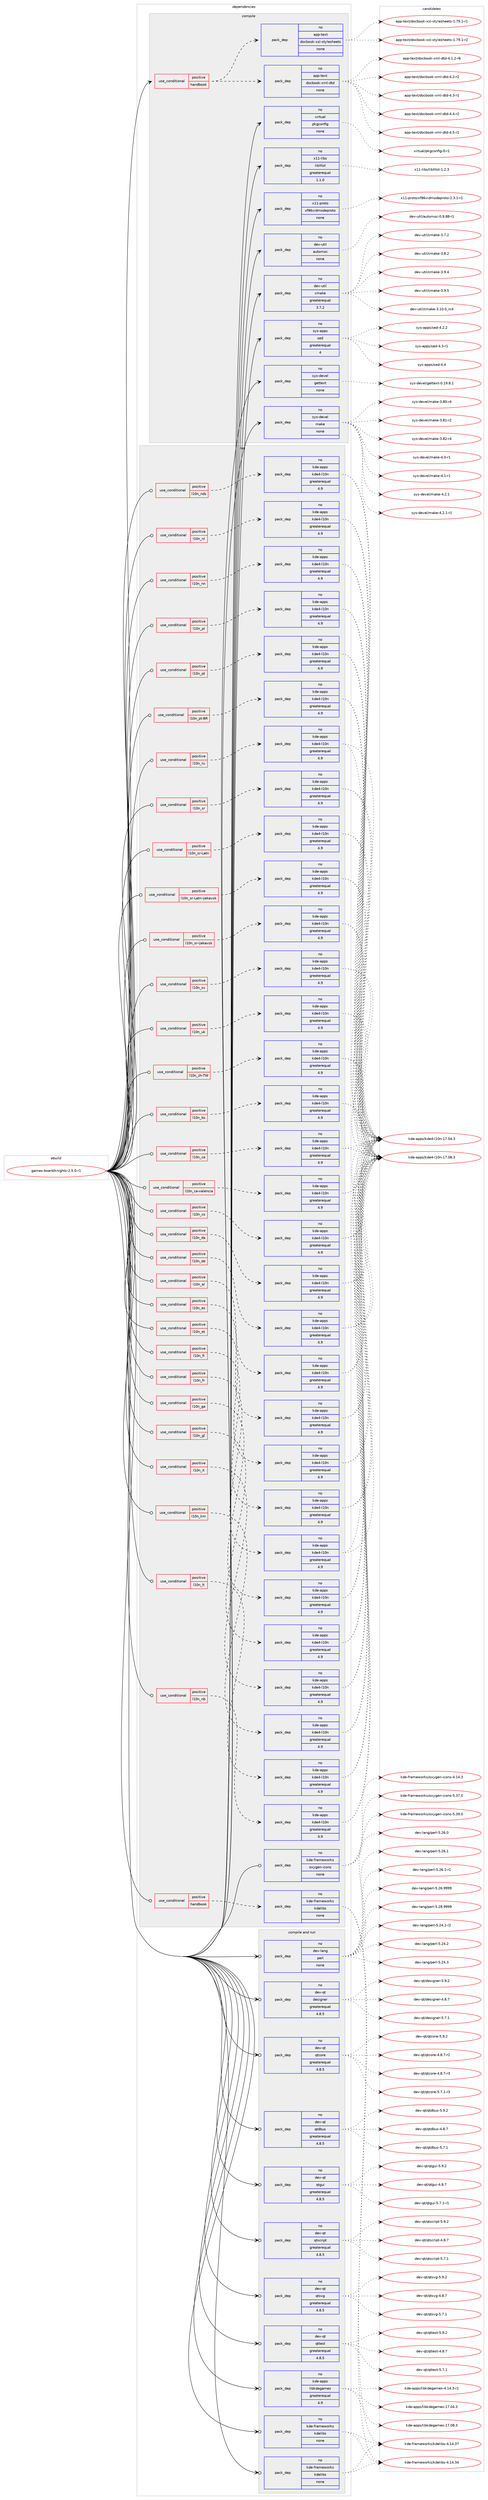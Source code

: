 digraph prolog {

# *************
# Graph options
# *************

newrank=true;
concentrate=true;
compound=true;
graph [rankdir=LR,fontname=Helvetica,fontsize=10,ranksep=1.5];#, ranksep=2.5, nodesep=0.2];
edge  [arrowhead=vee];
node  [fontname=Helvetica,fontsize=10];

# **********
# The ebuild
# **********

subgraph cluster_leftcol {
color=gray;
rank=same;
label=<<i>ebuild</i>>;
id [label="games-board/knights-2.5.0-r1", color=red, width=4, href="../games-board/knights-2.5.0-r1.svg"];
}

# ****************
# The dependencies
# ****************

subgraph cluster_midcol {
color=gray;
label=<<i>dependencies</i>>;
subgraph cluster_compile {
fillcolor="#eeeeee";
style=filled;
label=<<i>compile</i>>;
subgraph cond79793 {
dependency295531 [label=<<TABLE BORDER="0" CELLBORDER="1" CELLSPACING="0" CELLPADDING="4"><TR><TD ROWSPAN="3" CELLPADDING="10">use_conditional</TD></TR><TR><TD>positive</TD></TR><TR><TD>handbook</TD></TR></TABLE>>, shape=none, color=red];
subgraph pack211291 {
dependency295532 [label=<<TABLE BORDER="0" CELLBORDER="1" CELLSPACING="0" CELLPADDING="4" WIDTH="220"><TR><TD ROWSPAN="6" CELLPADDING="30">pack_dep</TD></TR><TR><TD WIDTH="110">no</TD></TR><TR><TD>app-text</TD></TR><TR><TD>docbook-xml-dtd</TD></TR><TR><TD>none</TD></TR><TR><TD></TD></TR></TABLE>>, shape=none, color=blue];
}
dependency295531:e -> dependency295532:w [weight=20,style="dashed",arrowhead="vee"];
subgraph pack211292 {
dependency295533 [label=<<TABLE BORDER="0" CELLBORDER="1" CELLSPACING="0" CELLPADDING="4" WIDTH="220"><TR><TD ROWSPAN="6" CELLPADDING="30">pack_dep</TD></TR><TR><TD WIDTH="110">no</TD></TR><TR><TD>app-text</TD></TR><TR><TD>docbook-xsl-stylesheets</TD></TR><TR><TD>none</TD></TR><TR><TD></TD></TR></TABLE>>, shape=none, color=blue];
}
dependency295531:e -> dependency295533:w [weight=20,style="dashed",arrowhead="vee"];
}
id:e -> dependency295531:w [weight=20,style="solid",arrowhead="vee"];
subgraph pack211293 {
dependency295534 [label=<<TABLE BORDER="0" CELLBORDER="1" CELLSPACING="0" CELLPADDING="4" WIDTH="220"><TR><TD ROWSPAN="6" CELLPADDING="30">pack_dep</TD></TR><TR><TD WIDTH="110">no</TD></TR><TR><TD>dev-util</TD></TR><TR><TD>automoc</TD></TR><TR><TD>none</TD></TR><TR><TD></TD></TR></TABLE>>, shape=none, color=blue];
}
id:e -> dependency295534:w [weight=20,style="solid",arrowhead="vee"];
subgraph pack211294 {
dependency295535 [label=<<TABLE BORDER="0" CELLBORDER="1" CELLSPACING="0" CELLPADDING="4" WIDTH="220"><TR><TD ROWSPAN="6" CELLPADDING="30">pack_dep</TD></TR><TR><TD WIDTH="110">no</TD></TR><TR><TD>dev-util</TD></TR><TR><TD>cmake</TD></TR><TR><TD>greaterequal</TD></TR><TR><TD>3.7.2</TD></TR></TABLE>>, shape=none, color=blue];
}
id:e -> dependency295535:w [weight=20,style="solid",arrowhead="vee"];
subgraph pack211295 {
dependency295536 [label=<<TABLE BORDER="0" CELLBORDER="1" CELLSPACING="0" CELLPADDING="4" WIDTH="220"><TR><TD ROWSPAN="6" CELLPADDING="30">pack_dep</TD></TR><TR><TD WIDTH="110">no</TD></TR><TR><TD>sys-apps</TD></TR><TR><TD>sed</TD></TR><TR><TD>greaterequal</TD></TR><TR><TD>4</TD></TR></TABLE>>, shape=none, color=blue];
}
id:e -> dependency295536:w [weight=20,style="solid",arrowhead="vee"];
subgraph pack211296 {
dependency295537 [label=<<TABLE BORDER="0" CELLBORDER="1" CELLSPACING="0" CELLPADDING="4" WIDTH="220"><TR><TD ROWSPAN="6" CELLPADDING="30">pack_dep</TD></TR><TR><TD WIDTH="110">no</TD></TR><TR><TD>sys-devel</TD></TR><TR><TD>gettext</TD></TR><TR><TD>none</TD></TR><TR><TD></TD></TR></TABLE>>, shape=none, color=blue];
}
id:e -> dependency295537:w [weight=20,style="solid",arrowhead="vee"];
subgraph pack211297 {
dependency295538 [label=<<TABLE BORDER="0" CELLBORDER="1" CELLSPACING="0" CELLPADDING="4" WIDTH="220"><TR><TD ROWSPAN="6" CELLPADDING="30">pack_dep</TD></TR><TR><TD WIDTH="110">no</TD></TR><TR><TD>sys-devel</TD></TR><TR><TD>make</TD></TR><TR><TD>none</TD></TR><TR><TD></TD></TR></TABLE>>, shape=none, color=blue];
}
id:e -> dependency295538:w [weight=20,style="solid",arrowhead="vee"];
subgraph pack211298 {
dependency295539 [label=<<TABLE BORDER="0" CELLBORDER="1" CELLSPACING="0" CELLPADDING="4" WIDTH="220"><TR><TD ROWSPAN="6" CELLPADDING="30">pack_dep</TD></TR><TR><TD WIDTH="110">no</TD></TR><TR><TD>virtual</TD></TR><TR><TD>pkgconfig</TD></TR><TR><TD>none</TD></TR><TR><TD></TD></TR></TABLE>>, shape=none, color=blue];
}
id:e -> dependency295539:w [weight=20,style="solid",arrowhead="vee"];
subgraph pack211299 {
dependency295540 [label=<<TABLE BORDER="0" CELLBORDER="1" CELLSPACING="0" CELLPADDING="4" WIDTH="220"><TR><TD ROWSPAN="6" CELLPADDING="30">pack_dep</TD></TR><TR><TD WIDTH="110">no</TD></TR><TR><TD>x11-libs</TD></TR><TR><TD>libXtst</TD></TR><TR><TD>greaterequal</TD></TR><TR><TD>1.1.0</TD></TR></TABLE>>, shape=none, color=blue];
}
id:e -> dependency295540:w [weight=20,style="solid",arrowhead="vee"];
subgraph pack211300 {
dependency295541 [label=<<TABLE BORDER="0" CELLBORDER="1" CELLSPACING="0" CELLPADDING="4" WIDTH="220"><TR><TD ROWSPAN="6" CELLPADDING="30">pack_dep</TD></TR><TR><TD WIDTH="110">no</TD></TR><TR><TD>x11-proto</TD></TR><TR><TD>xf86vidmodeproto</TD></TR><TR><TD>none</TD></TR><TR><TD></TD></TR></TABLE>>, shape=none, color=blue];
}
id:e -> dependency295541:w [weight=20,style="solid",arrowhead="vee"];
}
subgraph cluster_compileandrun {
fillcolor="#eeeeee";
style=filled;
label=<<i>compile and run</i>>;
subgraph pack211301 {
dependency295542 [label=<<TABLE BORDER="0" CELLBORDER="1" CELLSPACING="0" CELLPADDING="4" WIDTH="220"><TR><TD ROWSPAN="6" CELLPADDING="30">pack_dep</TD></TR><TR><TD WIDTH="110">no</TD></TR><TR><TD>dev-lang</TD></TR><TR><TD>perl</TD></TR><TR><TD>none</TD></TR><TR><TD></TD></TR></TABLE>>, shape=none, color=blue];
}
id:e -> dependency295542:w [weight=20,style="solid",arrowhead="odotvee"];
subgraph pack211302 {
dependency295543 [label=<<TABLE BORDER="0" CELLBORDER="1" CELLSPACING="0" CELLPADDING="4" WIDTH="220"><TR><TD ROWSPAN="6" CELLPADDING="30">pack_dep</TD></TR><TR><TD WIDTH="110">no</TD></TR><TR><TD>dev-qt</TD></TR><TR><TD>designer</TD></TR><TR><TD>greaterequal</TD></TR><TR><TD>4.8.5</TD></TR></TABLE>>, shape=none, color=blue];
}
id:e -> dependency295543:w [weight=20,style="solid",arrowhead="odotvee"];
subgraph pack211303 {
dependency295544 [label=<<TABLE BORDER="0" CELLBORDER="1" CELLSPACING="0" CELLPADDING="4" WIDTH="220"><TR><TD ROWSPAN="6" CELLPADDING="30">pack_dep</TD></TR><TR><TD WIDTH="110">no</TD></TR><TR><TD>dev-qt</TD></TR><TR><TD>qtcore</TD></TR><TR><TD>greaterequal</TD></TR><TR><TD>4.8.5</TD></TR></TABLE>>, shape=none, color=blue];
}
id:e -> dependency295544:w [weight=20,style="solid",arrowhead="odotvee"];
subgraph pack211304 {
dependency295545 [label=<<TABLE BORDER="0" CELLBORDER="1" CELLSPACING="0" CELLPADDING="4" WIDTH="220"><TR><TD ROWSPAN="6" CELLPADDING="30">pack_dep</TD></TR><TR><TD WIDTH="110">no</TD></TR><TR><TD>dev-qt</TD></TR><TR><TD>qtdbus</TD></TR><TR><TD>greaterequal</TD></TR><TR><TD>4.8.5</TD></TR></TABLE>>, shape=none, color=blue];
}
id:e -> dependency295545:w [weight=20,style="solid",arrowhead="odotvee"];
subgraph pack211305 {
dependency295546 [label=<<TABLE BORDER="0" CELLBORDER="1" CELLSPACING="0" CELLPADDING="4" WIDTH="220"><TR><TD ROWSPAN="6" CELLPADDING="30">pack_dep</TD></TR><TR><TD WIDTH="110">no</TD></TR><TR><TD>dev-qt</TD></TR><TR><TD>qtgui</TD></TR><TR><TD>greaterequal</TD></TR><TR><TD>4.8.5</TD></TR></TABLE>>, shape=none, color=blue];
}
id:e -> dependency295546:w [weight=20,style="solid",arrowhead="odotvee"];
subgraph pack211306 {
dependency295547 [label=<<TABLE BORDER="0" CELLBORDER="1" CELLSPACING="0" CELLPADDING="4" WIDTH="220"><TR><TD ROWSPAN="6" CELLPADDING="30">pack_dep</TD></TR><TR><TD WIDTH="110">no</TD></TR><TR><TD>dev-qt</TD></TR><TR><TD>qtscript</TD></TR><TR><TD>greaterequal</TD></TR><TR><TD>4.8.5</TD></TR></TABLE>>, shape=none, color=blue];
}
id:e -> dependency295547:w [weight=20,style="solid",arrowhead="odotvee"];
subgraph pack211307 {
dependency295548 [label=<<TABLE BORDER="0" CELLBORDER="1" CELLSPACING="0" CELLPADDING="4" WIDTH="220"><TR><TD ROWSPAN="6" CELLPADDING="30">pack_dep</TD></TR><TR><TD WIDTH="110">no</TD></TR><TR><TD>dev-qt</TD></TR><TR><TD>qtsvg</TD></TR><TR><TD>greaterequal</TD></TR><TR><TD>4.8.5</TD></TR></TABLE>>, shape=none, color=blue];
}
id:e -> dependency295548:w [weight=20,style="solid",arrowhead="odotvee"];
subgraph pack211308 {
dependency295549 [label=<<TABLE BORDER="0" CELLBORDER="1" CELLSPACING="0" CELLPADDING="4" WIDTH="220"><TR><TD ROWSPAN="6" CELLPADDING="30">pack_dep</TD></TR><TR><TD WIDTH="110">no</TD></TR><TR><TD>dev-qt</TD></TR><TR><TD>qttest</TD></TR><TR><TD>greaterequal</TD></TR><TR><TD>4.8.5</TD></TR></TABLE>>, shape=none, color=blue];
}
id:e -> dependency295549:w [weight=20,style="solid",arrowhead="odotvee"];
subgraph pack211309 {
dependency295550 [label=<<TABLE BORDER="0" CELLBORDER="1" CELLSPACING="0" CELLPADDING="4" WIDTH="220"><TR><TD ROWSPAN="6" CELLPADDING="30">pack_dep</TD></TR><TR><TD WIDTH="110">no</TD></TR><TR><TD>kde-apps</TD></TR><TR><TD>libkdegames</TD></TR><TR><TD>greaterequal</TD></TR><TR><TD>4.9</TD></TR></TABLE>>, shape=none, color=blue];
}
id:e -> dependency295550:w [weight=20,style="solid",arrowhead="odotvee"];
subgraph pack211310 {
dependency295551 [label=<<TABLE BORDER="0" CELLBORDER="1" CELLSPACING="0" CELLPADDING="4" WIDTH="220"><TR><TD ROWSPAN="6" CELLPADDING="30">pack_dep</TD></TR><TR><TD WIDTH="110">no</TD></TR><TR><TD>kde-frameworks</TD></TR><TR><TD>kdelibs</TD></TR><TR><TD>none</TD></TR><TR><TD></TD></TR></TABLE>>, shape=none, color=blue];
}
id:e -> dependency295551:w [weight=20,style="solid",arrowhead="odotvee"];
subgraph pack211311 {
dependency295552 [label=<<TABLE BORDER="0" CELLBORDER="1" CELLSPACING="0" CELLPADDING="4" WIDTH="220"><TR><TD ROWSPAN="6" CELLPADDING="30">pack_dep</TD></TR><TR><TD WIDTH="110">no</TD></TR><TR><TD>kde-frameworks</TD></TR><TR><TD>kdelibs</TD></TR><TR><TD>none</TD></TR><TR><TD></TD></TR></TABLE>>, shape=none, color=blue];
}
id:e -> dependency295552:w [weight=20,style="solid",arrowhead="odotvee"];
}
subgraph cluster_run {
fillcolor="#eeeeee";
style=filled;
label=<<i>run</i>>;
subgraph cond79794 {
dependency295553 [label=<<TABLE BORDER="0" CELLBORDER="1" CELLSPACING="0" CELLPADDING="4"><TR><TD ROWSPAN="3" CELLPADDING="10">use_conditional</TD></TR><TR><TD>positive</TD></TR><TR><TD>handbook</TD></TR></TABLE>>, shape=none, color=red];
subgraph pack211312 {
dependency295554 [label=<<TABLE BORDER="0" CELLBORDER="1" CELLSPACING="0" CELLPADDING="4" WIDTH="220"><TR><TD ROWSPAN="6" CELLPADDING="30">pack_dep</TD></TR><TR><TD WIDTH="110">no</TD></TR><TR><TD>kde-frameworks</TD></TR><TR><TD>kdelibs</TD></TR><TR><TD>none</TD></TR><TR><TD></TD></TR></TABLE>>, shape=none, color=blue];
}
dependency295553:e -> dependency295554:w [weight=20,style="dashed",arrowhead="vee"];
}
id:e -> dependency295553:w [weight=20,style="solid",arrowhead="odot"];
subgraph cond79795 {
dependency295555 [label=<<TABLE BORDER="0" CELLBORDER="1" CELLSPACING="0" CELLPADDING="4"><TR><TD ROWSPAN="3" CELLPADDING="10">use_conditional</TD></TR><TR><TD>positive</TD></TR><TR><TD>l10n_bs</TD></TR></TABLE>>, shape=none, color=red];
subgraph pack211313 {
dependency295556 [label=<<TABLE BORDER="0" CELLBORDER="1" CELLSPACING="0" CELLPADDING="4" WIDTH="220"><TR><TD ROWSPAN="6" CELLPADDING="30">pack_dep</TD></TR><TR><TD WIDTH="110">no</TD></TR><TR><TD>kde-apps</TD></TR><TR><TD>kde4-l10n</TD></TR><TR><TD>greaterequal</TD></TR><TR><TD>4.9</TD></TR></TABLE>>, shape=none, color=blue];
}
dependency295555:e -> dependency295556:w [weight=20,style="dashed",arrowhead="vee"];
}
id:e -> dependency295555:w [weight=20,style="solid",arrowhead="odot"];
subgraph cond79796 {
dependency295557 [label=<<TABLE BORDER="0" CELLBORDER="1" CELLSPACING="0" CELLPADDING="4"><TR><TD ROWSPAN="3" CELLPADDING="10">use_conditional</TD></TR><TR><TD>positive</TD></TR><TR><TD>l10n_ca</TD></TR></TABLE>>, shape=none, color=red];
subgraph pack211314 {
dependency295558 [label=<<TABLE BORDER="0" CELLBORDER="1" CELLSPACING="0" CELLPADDING="4" WIDTH="220"><TR><TD ROWSPAN="6" CELLPADDING="30">pack_dep</TD></TR><TR><TD WIDTH="110">no</TD></TR><TR><TD>kde-apps</TD></TR><TR><TD>kde4-l10n</TD></TR><TR><TD>greaterequal</TD></TR><TR><TD>4.9</TD></TR></TABLE>>, shape=none, color=blue];
}
dependency295557:e -> dependency295558:w [weight=20,style="dashed",arrowhead="vee"];
}
id:e -> dependency295557:w [weight=20,style="solid",arrowhead="odot"];
subgraph cond79797 {
dependency295559 [label=<<TABLE BORDER="0" CELLBORDER="1" CELLSPACING="0" CELLPADDING="4"><TR><TD ROWSPAN="3" CELLPADDING="10">use_conditional</TD></TR><TR><TD>positive</TD></TR><TR><TD>l10n_ca-valencia</TD></TR></TABLE>>, shape=none, color=red];
subgraph pack211315 {
dependency295560 [label=<<TABLE BORDER="0" CELLBORDER="1" CELLSPACING="0" CELLPADDING="4" WIDTH="220"><TR><TD ROWSPAN="6" CELLPADDING="30">pack_dep</TD></TR><TR><TD WIDTH="110">no</TD></TR><TR><TD>kde-apps</TD></TR><TR><TD>kde4-l10n</TD></TR><TR><TD>greaterequal</TD></TR><TR><TD>4.9</TD></TR></TABLE>>, shape=none, color=blue];
}
dependency295559:e -> dependency295560:w [weight=20,style="dashed",arrowhead="vee"];
}
id:e -> dependency295559:w [weight=20,style="solid",arrowhead="odot"];
subgraph cond79798 {
dependency295561 [label=<<TABLE BORDER="0" CELLBORDER="1" CELLSPACING="0" CELLPADDING="4"><TR><TD ROWSPAN="3" CELLPADDING="10">use_conditional</TD></TR><TR><TD>positive</TD></TR><TR><TD>l10n_cs</TD></TR></TABLE>>, shape=none, color=red];
subgraph pack211316 {
dependency295562 [label=<<TABLE BORDER="0" CELLBORDER="1" CELLSPACING="0" CELLPADDING="4" WIDTH="220"><TR><TD ROWSPAN="6" CELLPADDING="30">pack_dep</TD></TR><TR><TD WIDTH="110">no</TD></TR><TR><TD>kde-apps</TD></TR><TR><TD>kde4-l10n</TD></TR><TR><TD>greaterequal</TD></TR><TR><TD>4.9</TD></TR></TABLE>>, shape=none, color=blue];
}
dependency295561:e -> dependency295562:w [weight=20,style="dashed",arrowhead="vee"];
}
id:e -> dependency295561:w [weight=20,style="solid",arrowhead="odot"];
subgraph cond79799 {
dependency295563 [label=<<TABLE BORDER="0" CELLBORDER="1" CELLSPACING="0" CELLPADDING="4"><TR><TD ROWSPAN="3" CELLPADDING="10">use_conditional</TD></TR><TR><TD>positive</TD></TR><TR><TD>l10n_da</TD></TR></TABLE>>, shape=none, color=red];
subgraph pack211317 {
dependency295564 [label=<<TABLE BORDER="0" CELLBORDER="1" CELLSPACING="0" CELLPADDING="4" WIDTH="220"><TR><TD ROWSPAN="6" CELLPADDING="30">pack_dep</TD></TR><TR><TD WIDTH="110">no</TD></TR><TR><TD>kde-apps</TD></TR><TR><TD>kde4-l10n</TD></TR><TR><TD>greaterequal</TD></TR><TR><TD>4.9</TD></TR></TABLE>>, shape=none, color=blue];
}
dependency295563:e -> dependency295564:w [weight=20,style="dashed",arrowhead="vee"];
}
id:e -> dependency295563:w [weight=20,style="solid",arrowhead="odot"];
subgraph cond79800 {
dependency295565 [label=<<TABLE BORDER="0" CELLBORDER="1" CELLSPACING="0" CELLPADDING="4"><TR><TD ROWSPAN="3" CELLPADDING="10">use_conditional</TD></TR><TR><TD>positive</TD></TR><TR><TD>l10n_de</TD></TR></TABLE>>, shape=none, color=red];
subgraph pack211318 {
dependency295566 [label=<<TABLE BORDER="0" CELLBORDER="1" CELLSPACING="0" CELLPADDING="4" WIDTH="220"><TR><TD ROWSPAN="6" CELLPADDING="30">pack_dep</TD></TR><TR><TD WIDTH="110">no</TD></TR><TR><TD>kde-apps</TD></TR><TR><TD>kde4-l10n</TD></TR><TR><TD>greaterequal</TD></TR><TR><TD>4.9</TD></TR></TABLE>>, shape=none, color=blue];
}
dependency295565:e -> dependency295566:w [weight=20,style="dashed",arrowhead="vee"];
}
id:e -> dependency295565:w [weight=20,style="solid",arrowhead="odot"];
subgraph cond79801 {
dependency295567 [label=<<TABLE BORDER="0" CELLBORDER="1" CELLSPACING="0" CELLPADDING="4"><TR><TD ROWSPAN="3" CELLPADDING="10">use_conditional</TD></TR><TR><TD>positive</TD></TR><TR><TD>l10n_el</TD></TR></TABLE>>, shape=none, color=red];
subgraph pack211319 {
dependency295568 [label=<<TABLE BORDER="0" CELLBORDER="1" CELLSPACING="0" CELLPADDING="4" WIDTH="220"><TR><TD ROWSPAN="6" CELLPADDING="30">pack_dep</TD></TR><TR><TD WIDTH="110">no</TD></TR><TR><TD>kde-apps</TD></TR><TR><TD>kde4-l10n</TD></TR><TR><TD>greaterequal</TD></TR><TR><TD>4.9</TD></TR></TABLE>>, shape=none, color=blue];
}
dependency295567:e -> dependency295568:w [weight=20,style="dashed",arrowhead="vee"];
}
id:e -> dependency295567:w [weight=20,style="solid",arrowhead="odot"];
subgraph cond79802 {
dependency295569 [label=<<TABLE BORDER="0" CELLBORDER="1" CELLSPACING="0" CELLPADDING="4"><TR><TD ROWSPAN="3" CELLPADDING="10">use_conditional</TD></TR><TR><TD>positive</TD></TR><TR><TD>l10n_es</TD></TR></TABLE>>, shape=none, color=red];
subgraph pack211320 {
dependency295570 [label=<<TABLE BORDER="0" CELLBORDER="1" CELLSPACING="0" CELLPADDING="4" WIDTH="220"><TR><TD ROWSPAN="6" CELLPADDING="30">pack_dep</TD></TR><TR><TD WIDTH="110">no</TD></TR><TR><TD>kde-apps</TD></TR><TR><TD>kde4-l10n</TD></TR><TR><TD>greaterequal</TD></TR><TR><TD>4.9</TD></TR></TABLE>>, shape=none, color=blue];
}
dependency295569:e -> dependency295570:w [weight=20,style="dashed",arrowhead="vee"];
}
id:e -> dependency295569:w [weight=20,style="solid",arrowhead="odot"];
subgraph cond79803 {
dependency295571 [label=<<TABLE BORDER="0" CELLBORDER="1" CELLSPACING="0" CELLPADDING="4"><TR><TD ROWSPAN="3" CELLPADDING="10">use_conditional</TD></TR><TR><TD>positive</TD></TR><TR><TD>l10n_et</TD></TR></TABLE>>, shape=none, color=red];
subgraph pack211321 {
dependency295572 [label=<<TABLE BORDER="0" CELLBORDER="1" CELLSPACING="0" CELLPADDING="4" WIDTH="220"><TR><TD ROWSPAN="6" CELLPADDING="30">pack_dep</TD></TR><TR><TD WIDTH="110">no</TD></TR><TR><TD>kde-apps</TD></TR><TR><TD>kde4-l10n</TD></TR><TR><TD>greaterequal</TD></TR><TR><TD>4.9</TD></TR></TABLE>>, shape=none, color=blue];
}
dependency295571:e -> dependency295572:w [weight=20,style="dashed",arrowhead="vee"];
}
id:e -> dependency295571:w [weight=20,style="solid",arrowhead="odot"];
subgraph cond79804 {
dependency295573 [label=<<TABLE BORDER="0" CELLBORDER="1" CELLSPACING="0" CELLPADDING="4"><TR><TD ROWSPAN="3" CELLPADDING="10">use_conditional</TD></TR><TR><TD>positive</TD></TR><TR><TD>l10n_fi</TD></TR></TABLE>>, shape=none, color=red];
subgraph pack211322 {
dependency295574 [label=<<TABLE BORDER="0" CELLBORDER="1" CELLSPACING="0" CELLPADDING="4" WIDTH="220"><TR><TD ROWSPAN="6" CELLPADDING="30">pack_dep</TD></TR><TR><TD WIDTH="110">no</TD></TR><TR><TD>kde-apps</TD></TR><TR><TD>kde4-l10n</TD></TR><TR><TD>greaterequal</TD></TR><TR><TD>4.9</TD></TR></TABLE>>, shape=none, color=blue];
}
dependency295573:e -> dependency295574:w [weight=20,style="dashed",arrowhead="vee"];
}
id:e -> dependency295573:w [weight=20,style="solid",arrowhead="odot"];
subgraph cond79805 {
dependency295575 [label=<<TABLE BORDER="0" CELLBORDER="1" CELLSPACING="0" CELLPADDING="4"><TR><TD ROWSPAN="3" CELLPADDING="10">use_conditional</TD></TR><TR><TD>positive</TD></TR><TR><TD>l10n_fr</TD></TR></TABLE>>, shape=none, color=red];
subgraph pack211323 {
dependency295576 [label=<<TABLE BORDER="0" CELLBORDER="1" CELLSPACING="0" CELLPADDING="4" WIDTH="220"><TR><TD ROWSPAN="6" CELLPADDING="30">pack_dep</TD></TR><TR><TD WIDTH="110">no</TD></TR><TR><TD>kde-apps</TD></TR><TR><TD>kde4-l10n</TD></TR><TR><TD>greaterequal</TD></TR><TR><TD>4.9</TD></TR></TABLE>>, shape=none, color=blue];
}
dependency295575:e -> dependency295576:w [weight=20,style="dashed",arrowhead="vee"];
}
id:e -> dependency295575:w [weight=20,style="solid",arrowhead="odot"];
subgraph cond79806 {
dependency295577 [label=<<TABLE BORDER="0" CELLBORDER="1" CELLSPACING="0" CELLPADDING="4"><TR><TD ROWSPAN="3" CELLPADDING="10">use_conditional</TD></TR><TR><TD>positive</TD></TR><TR><TD>l10n_ga</TD></TR></TABLE>>, shape=none, color=red];
subgraph pack211324 {
dependency295578 [label=<<TABLE BORDER="0" CELLBORDER="1" CELLSPACING="0" CELLPADDING="4" WIDTH="220"><TR><TD ROWSPAN="6" CELLPADDING="30">pack_dep</TD></TR><TR><TD WIDTH="110">no</TD></TR><TR><TD>kde-apps</TD></TR><TR><TD>kde4-l10n</TD></TR><TR><TD>greaterequal</TD></TR><TR><TD>4.9</TD></TR></TABLE>>, shape=none, color=blue];
}
dependency295577:e -> dependency295578:w [weight=20,style="dashed",arrowhead="vee"];
}
id:e -> dependency295577:w [weight=20,style="solid",arrowhead="odot"];
subgraph cond79807 {
dependency295579 [label=<<TABLE BORDER="0" CELLBORDER="1" CELLSPACING="0" CELLPADDING="4"><TR><TD ROWSPAN="3" CELLPADDING="10">use_conditional</TD></TR><TR><TD>positive</TD></TR><TR><TD>l10n_gl</TD></TR></TABLE>>, shape=none, color=red];
subgraph pack211325 {
dependency295580 [label=<<TABLE BORDER="0" CELLBORDER="1" CELLSPACING="0" CELLPADDING="4" WIDTH="220"><TR><TD ROWSPAN="6" CELLPADDING="30">pack_dep</TD></TR><TR><TD WIDTH="110">no</TD></TR><TR><TD>kde-apps</TD></TR><TR><TD>kde4-l10n</TD></TR><TR><TD>greaterequal</TD></TR><TR><TD>4.9</TD></TR></TABLE>>, shape=none, color=blue];
}
dependency295579:e -> dependency295580:w [weight=20,style="dashed",arrowhead="vee"];
}
id:e -> dependency295579:w [weight=20,style="solid",arrowhead="odot"];
subgraph cond79808 {
dependency295581 [label=<<TABLE BORDER="0" CELLBORDER="1" CELLSPACING="0" CELLPADDING="4"><TR><TD ROWSPAN="3" CELLPADDING="10">use_conditional</TD></TR><TR><TD>positive</TD></TR><TR><TD>l10n_it</TD></TR></TABLE>>, shape=none, color=red];
subgraph pack211326 {
dependency295582 [label=<<TABLE BORDER="0" CELLBORDER="1" CELLSPACING="0" CELLPADDING="4" WIDTH="220"><TR><TD ROWSPAN="6" CELLPADDING="30">pack_dep</TD></TR><TR><TD WIDTH="110">no</TD></TR><TR><TD>kde-apps</TD></TR><TR><TD>kde4-l10n</TD></TR><TR><TD>greaterequal</TD></TR><TR><TD>4.9</TD></TR></TABLE>>, shape=none, color=blue];
}
dependency295581:e -> dependency295582:w [weight=20,style="dashed",arrowhead="vee"];
}
id:e -> dependency295581:w [weight=20,style="solid",arrowhead="odot"];
subgraph cond79809 {
dependency295583 [label=<<TABLE BORDER="0" CELLBORDER="1" CELLSPACING="0" CELLPADDING="4"><TR><TD ROWSPAN="3" CELLPADDING="10">use_conditional</TD></TR><TR><TD>positive</TD></TR><TR><TD>l10n_km</TD></TR></TABLE>>, shape=none, color=red];
subgraph pack211327 {
dependency295584 [label=<<TABLE BORDER="0" CELLBORDER="1" CELLSPACING="0" CELLPADDING="4" WIDTH="220"><TR><TD ROWSPAN="6" CELLPADDING="30">pack_dep</TD></TR><TR><TD WIDTH="110">no</TD></TR><TR><TD>kde-apps</TD></TR><TR><TD>kde4-l10n</TD></TR><TR><TD>greaterequal</TD></TR><TR><TD>4.9</TD></TR></TABLE>>, shape=none, color=blue];
}
dependency295583:e -> dependency295584:w [weight=20,style="dashed",arrowhead="vee"];
}
id:e -> dependency295583:w [weight=20,style="solid",arrowhead="odot"];
subgraph cond79810 {
dependency295585 [label=<<TABLE BORDER="0" CELLBORDER="1" CELLSPACING="0" CELLPADDING="4"><TR><TD ROWSPAN="3" CELLPADDING="10">use_conditional</TD></TR><TR><TD>positive</TD></TR><TR><TD>l10n_lt</TD></TR></TABLE>>, shape=none, color=red];
subgraph pack211328 {
dependency295586 [label=<<TABLE BORDER="0" CELLBORDER="1" CELLSPACING="0" CELLPADDING="4" WIDTH="220"><TR><TD ROWSPAN="6" CELLPADDING="30">pack_dep</TD></TR><TR><TD WIDTH="110">no</TD></TR><TR><TD>kde-apps</TD></TR><TR><TD>kde4-l10n</TD></TR><TR><TD>greaterequal</TD></TR><TR><TD>4.9</TD></TR></TABLE>>, shape=none, color=blue];
}
dependency295585:e -> dependency295586:w [weight=20,style="dashed",arrowhead="vee"];
}
id:e -> dependency295585:w [weight=20,style="solid",arrowhead="odot"];
subgraph cond79811 {
dependency295587 [label=<<TABLE BORDER="0" CELLBORDER="1" CELLSPACING="0" CELLPADDING="4"><TR><TD ROWSPAN="3" CELLPADDING="10">use_conditional</TD></TR><TR><TD>positive</TD></TR><TR><TD>l10n_nb</TD></TR></TABLE>>, shape=none, color=red];
subgraph pack211329 {
dependency295588 [label=<<TABLE BORDER="0" CELLBORDER="1" CELLSPACING="0" CELLPADDING="4" WIDTH="220"><TR><TD ROWSPAN="6" CELLPADDING="30">pack_dep</TD></TR><TR><TD WIDTH="110">no</TD></TR><TR><TD>kde-apps</TD></TR><TR><TD>kde4-l10n</TD></TR><TR><TD>greaterequal</TD></TR><TR><TD>4.9</TD></TR></TABLE>>, shape=none, color=blue];
}
dependency295587:e -> dependency295588:w [weight=20,style="dashed",arrowhead="vee"];
}
id:e -> dependency295587:w [weight=20,style="solid",arrowhead="odot"];
subgraph cond79812 {
dependency295589 [label=<<TABLE BORDER="0" CELLBORDER="1" CELLSPACING="0" CELLPADDING="4"><TR><TD ROWSPAN="3" CELLPADDING="10">use_conditional</TD></TR><TR><TD>positive</TD></TR><TR><TD>l10n_nds</TD></TR></TABLE>>, shape=none, color=red];
subgraph pack211330 {
dependency295590 [label=<<TABLE BORDER="0" CELLBORDER="1" CELLSPACING="0" CELLPADDING="4" WIDTH="220"><TR><TD ROWSPAN="6" CELLPADDING="30">pack_dep</TD></TR><TR><TD WIDTH="110">no</TD></TR><TR><TD>kde-apps</TD></TR><TR><TD>kde4-l10n</TD></TR><TR><TD>greaterequal</TD></TR><TR><TD>4.9</TD></TR></TABLE>>, shape=none, color=blue];
}
dependency295589:e -> dependency295590:w [weight=20,style="dashed",arrowhead="vee"];
}
id:e -> dependency295589:w [weight=20,style="solid",arrowhead="odot"];
subgraph cond79813 {
dependency295591 [label=<<TABLE BORDER="0" CELLBORDER="1" CELLSPACING="0" CELLPADDING="4"><TR><TD ROWSPAN="3" CELLPADDING="10">use_conditional</TD></TR><TR><TD>positive</TD></TR><TR><TD>l10n_nl</TD></TR></TABLE>>, shape=none, color=red];
subgraph pack211331 {
dependency295592 [label=<<TABLE BORDER="0" CELLBORDER="1" CELLSPACING="0" CELLPADDING="4" WIDTH="220"><TR><TD ROWSPAN="6" CELLPADDING="30">pack_dep</TD></TR><TR><TD WIDTH="110">no</TD></TR><TR><TD>kde-apps</TD></TR><TR><TD>kde4-l10n</TD></TR><TR><TD>greaterequal</TD></TR><TR><TD>4.9</TD></TR></TABLE>>, shape=none, color=blue];
}
dependency295591:e -> dependency295592:w [weight=20,style="dashed",arrowhead="vee"];
}
id:e -> dependency295591:w [weight=20,style="solid",arrowhead="odot"];
subgraph cond79814 {
dependency295593 [label=<<TABLE BORDER="0" CELLBORDER="1" CELLSPACING="0" CELLPADDING="4"><TR><TD ROWSPAN="3" CELLPADDING="10">use_conditional</TD></TR><TR><TD>positive</TD></TR><TR><TD>l10n_nn</TD></TR></TABLE>>, shape=none, color=red];
subgraph pack211332 {
dependency295594 [label=<<TABLE BORDER="0" CELLBORDER="1" CELLSPACING="0" CELLPADDING="4" WIDTH="220"><TR><TD ROWSPAN="6" CELLPADDING="30">pack_dep</TD></TR><TR><TD WIDTH="110">no</TD></TR><TR><TD>kde-apps</TD></TR><TR><TD>kde4-l10n</TD></TR><TR><TD>greaterequal</TD></TR><TR><TD>4.9</TD></TR></TABLE>>, shape=none, color=blue];
}
dependency295593:e -> dependency295594:w [weight=20,style="dashed",arrowhead="vee"];
}
id:e -> dependency295593:w [weight=20,style="solid",arrowhead="odot"];
subgraph cond79815 {
dependency295595 [label=<<TABLE BORDER="0" CELLBORDER="1" CELLSPACING="0" CELLPADDING="4"><TR><TD ROWSPAN="3" CELLPADDING="10">use_conditional</TD></TR><TR><TD>positive</TD></TR><TR><TD>l10n_pl</TD></TR></TABLE>>, shape=none, color=red];
subgraph pack211333 {
dependency295596 [label=<<TABLE BORDER="0" CELLBORDER="1" CELLSPACING="0" CELLPADDING="4" WIDTH="220"><TR><TD ROWSPAN="6" CELLPADDING="30">pack_dep</TD></TR><TR><TD WIDTH="110">no</TD></TR><TR><TD>kde-apps</TD></TR><TR><TD>kde4-l10n</TD></TR><TR><TD>greaterequal</TD></TR><TR><TD>4.9</TD></TR></TABLE>>, shape=none, color=blue];
}
dependency295595:e -> dependency295596:w [weight=20,style="dashed",arrowhead="vee"];
}
id:e -> dependency295595:w [weight=20,style="solid",arrowhead="odot"];
subgraph cond79816 {
dependency295597 [label=<<TABLE BORDER="0" CELLBORDER="1" CELLSPACING="0" CELLPADDING="4"><TR><TD ROWSPAN="3" CELLPADDING="10">use_conditional</TD></TR><TR><TD>positive</TD></TR><TR><TD>l10n_pt</TD></TR></TABLE>>, shape=none, color=red];
subgraph pack211334 {
dependency295598 [label=<<TABLE BORDER="0" CELLBORDER="1" CELLSPACING="0" CELLPADDING="4" WIDTH="220"><TR><TD ROWSPAN="6" CELLPADDING="30">pack_dep</TD></TR><TR><TD WIDTH="110">no</TD></TR><TR><TD>kde-apps</TD></TR><TR><TD>kde4-l10n</TD></TR><TR><TD>greaterequal</TD></TR><TR><TD>4.9</TD></TR></TABLE>>, shape=none, color=blue];
}
dependency295597:e -> dependency295598:w [weight=20,style="dashed",arrowhead="vee"];
}
id:e -> dependency295597:w [weight=20,style="solid",arrowhead="odot"];
subgraph cond79817 {
dependency295599 [label=<<TABLE BORDER="0" CELLBORDER="1" CELLSPACING="0" CELLPADDING="4"><TR><TD ROWSPAN="3" CELLPADDING="10">use_conditional</TD></TR><TR><TD>positive</TD></TR><TR><TD>l10n_pt-BR</TD></TR></TABLE>>, shape=none, color=red];
subgraph pack211335 {
dependency295600 [label=<<TABLE BORDER="0" CELLBORDER="1" CELLSPACING="0" CELLPADDING="4" WIDTH="220"><TR><TD ROWSPAN="6" CELLPADDING="30">pack_dep</TD></TR><TR><TD WIDTH="110">no</TD></TR><TR><TD>kde-apps</TD></TR><TR><TD>kde4-l10n</TD></TR><TR><TD>greaterequal</TD></TR><TR><TD>4.9</TD></TR></TABLE>>, shape=none, color=blue];
}
dependency295599:e -> dependency295600:w [weight=20,style="dashed",arrowhead="vee"];
}
id:e -> dependency295599:w [weight=20,style="solid",arrowhead="odot"];
subgraph cond79818 {
dependency295601 [label=<<TABLE BORDER="0" CELLBORDER="1" CELLSPACING="0" CELLPADDING="4"><TR><TD ROWSPAN="3" CELLPADDING="10">use_conditional</TD></TR><TR><TD>positive</TD></TR><TR><TD>l10n_ru</TD></TR></TABLE>>, shape=none, color=red];
subgraph pack211336 {
dependency295602 [label=<<TABLE BORDER="0" CELLBORDER="1" CELLSPACING="0" CELLPADDING="4" WIDTH="220"><TR><TD ROWSPAN="6" CELLPADDING="30">pack_dep</TD></TR><TR><TD WIDTH="110">no</TD></TR><TR><TD>kde-apps</TD></TR><TR><TD>kde4-l10n</TD></TR><TR><TD>greaterequal</TD></TR><TR><TD>4.9</TD></TR></TABLE>>, shape=none, color=blue];
}
dependency295601:e -> dependency295602:w [weight=20,style="dashed",arrowhead="vee"];
}
id:e -> dependency295601:w [weight=20,style="solid",arrowhead="odot"];
subgraph cond79819 {
dependency295603 [label=<<TABLE BORDER="0" CELLBORDER="1" CELLSPACING="0" CELLPADDING="4"><TR><TD ROWSPAN="3" CELLPADDING="10">use_conditional</TD></TR><TR><TD>positive</TD></TR><TR><TD>l10n_sr</TD></TR></TABLE>>, shape=none, color=red];
subgraph pack211337 {
dependency295604 [label=<<TABLE BORDER="0" CELLBORDER="1" CELLSPACING="0" CELLPADDING="4" WIDTH="220"><TR><TD ROWSPAN="6" CELLPADDING="30">pack_dep</TD></TR><TR><TD WIDTH="110">no</TD></TR><TR><TD>kde-apps</TD></TR><TR><TD>kde4-l10n</TD></TR><TR><TD>greaterequal</TD></TR><TR><TD>4.9</TD></TR></TABLE>>, shape=none, color=blue];
}
dependency295603:e -> dependency295604:w [weight=20,style="dashed",arrowhead="vee"];
}
id:e -> dependency295603:w [weight=20,style="solid",arrowhead="odot"];
subgraph cond79820 {
dependency295605 [label=<<TABLE BORDER="0" CELLBORDER="1" CELLSPACING="0" CELLPADDING="4"><TR><TD ROWSPAN="3" CELLPADDING="10">use_conditional</TD></TR><TR><TD>positive</TD></TR><TR><TD>l10n_sr-Latn</TD></TR></TABLE>>, shape=none, color=red];
subgraph pack211338 {
dependency295606 [label=<<TABLE BORDER="0" CELLBORDER="1" CELLSPACING="0" CELLPADDING="4" WIDTH="220"><TR><TD ROWSPAN="6" CELLPADDING="30">pack_dep</TD></TR><TR><TD WIDTH="110">no</TD></TR><TR><TD>kde-apps</TD></TR><TR><TD>kde4-l10n</TD></TR><TR><TD>greaterequal</TD></TR><TR><TD>4.9</TD></TR></TABLE>>, shape=none, color=blue];
}
dependency295605:e -> dependency295606:w [weight=20,style="dashed",arrowhead="vee"];
}
id:e -> dependency295605:w [weight=20,style="solid",arrowhead="odot"];
subgraph cond79821 {
dependency295607 [label=<<TABLE BORDER="0" CELLBORDER="1" CELLSPACING="0" CELLPADDING="4"><TR><TD ROWSPAN="3" CELLPADDING="10">use_conditional</TD></TR><TR><TD>positive</TD></TR><TR><TD>l10n_sr-Latn-ijekavsk</TD></TR></TABLE>>, shape=none, color=red];
subgraph pack211339 {
dependency295608 [label=<<TABLE BORDER="0" CELLBORDER="1" CELLSPACING="0" CELLPADDING="4" WIDTH="220"><TR><TD ROWSPAN="6" CELLPADDING="30">pack_dep</TD></TR><TR><TD WIDTH="110">no</TD></TR><TR><TD>kde-apps</TD></TR><TR><TD>kde4-l10n</TD></TR><TR><TD>greaterequal</TD></TR><TR><TD>4.9</TD></TR></TABLE>>, shape=none, color=blue];
}
dependency295607:e -> dependency295608:w [weight=20,style="dashed",arrowhead="vee"];
}
id:e -> dependency295607:w [weight=20,style="solid",arrowhead="odot"];
subgraph cond79822 {
dependency295609 [label=<<TABLE BORDER="0" CELLBORDER="1" CELLSPACING="0" CELLPADDING="4"><TR><TD ROWSPAN="3" CELLPADDING="10">use_conditional</TD></TR><TR><TD>positive</TD></TR><TR><TD>l10n_sr-ijekavsk</TD></TR></TABLE>>, shape=none, color=red];
subgraph pack211340 {
dependency295610 [label=<<TABLE BORDER="0" CELLBORDER="1" CELLSPACING="0" CELLPADDING="4" WIDTH="220"><TR><TD ROWSPAN="6" CELLPADDING="30">pack_dep</TD></TR><TR><TD WIDTH="110">no</TD></TR><TR><TD>kde-apps</TD></TR><TR><TD>kde4-l10n</TD></TR><TR><TD>greaterequal</TD></TR><TR><TD>4.9</TD></TR></TABLE>>, shape=none, color=blue];
}
dependency295609:e -> dependency295610:w [weight=20,style="dashed",arrowhead="vee"];
}
id:e -> dependency295609:w [weight=20,style="solid",arrowhead="odot"];
subgraph cond79823 {
dependency295611 [label=<<TABLE BORDER="0" CELLBORDER="1" CELLSPACING="0" CELLPADDING="4"><TR><TD ROWSPAN="3" CELLPADDING="10">use_conditional</TD></TR><TR><TD>positive</TD></TR><TR><TD>l10n_sv</TD></TR></TABLE>>, shape=none, color=red];
subgraph pack211341 {
dependency295612 [label=<<TABLE BORDER="0" CELLBORDER="1" CELLSPACING="0" CELLPADDING="4" WIDTH="220"><TR><TD ROWSPAN="6" CELLPADDING="30">pack_dep</TD></TR><TR><TD WIDTH="110">no</TD></TR><TR><TD>kde-apps</TD></TR><TR><TD>kde4-l10n</TD></TR><TR><TD>greaterequal</TD></TR><TR><TD>4.9</TD></TR></TABLE>>, shape=none, color=blue];
}
dependency295611:e -> dependency295612:w [weight=20,style="dashed",arrowhead="vee"];
}
id:e -> dependency295611:w [weight=20,style="solid",arrowhead="odot"];
subgraph cond79824 {
dependency295613 [label=<<TABLE BORDER="0" CELLBORDER="1" CELLSPACING="0" CELLPADDING="4"><TR><TD ROWSPAN="3" CELLPADDING="10">use_conditional</TD></TR><TR><TD>positive</TD></TR><TR><TD>l10n_uk</TD></TR></TABLE>>, shape=none, color=red];
subgraph pack211342 {
dependency295614 [label=<<TABLE BORDER="0" CELLBORDER="1" CELLSPACING="0" CELLPADDING="4" WIDTH="220"><TR><TD ROWSPAN="6" CELLPADDING="30">pack_dep</TD></TR><TR><TD WIDTH="110">no</TD></TR><TR><TD>kde-apps</TD></TR><TR><TD>kde4-l10n</TD></TR><TR><TD>greaterequal</TD></TR><TR><TD>4.9</TD></TR></TABLE>>, shape=none, color=blue];
}
dependency295613:e -> dependency295614:w [weight=20,style="dashed",arrowhead="vee"];
}
id:e -> dependency295613:w [weight=20,style="solid",arrowhead="odot"];
subgraph cond79825 {
dependency295615 [label=<<TABLE BORDER="0" CELLBORDER="1" CELLSPACING="0" CELLPADDING="4"><TR><TD ROWSPAN="3" CELLPADDING="10">use_conditional</TD></TR><TR><TD>positive</TD></TR><TR><TD>l10n_zh-TW</TD></TR></TABLE>>, shape=none, color=red];
subgraph pack211343 {
dependency295616 [label=<<TABLE BORDER="0" CELLBORDER="1" CELLSPACING="0" CELLPADDING="4" WIDTH="220"><TR><TD ROWSPAN="6" CELLPADDING="30">pack_dep</TD></TR><TR><TD WIDTH="110">no</TD></TR><TR><TD>kde-apps</TD></TR><TR><TD>kde4-l10n</TD></TR><TR><TD>greaterequal</TD></TR><TR><TD>4.9</TD></TR></TABLE>>, shape=none, color=blue];
}
dependency295615:e -> dependency295616:w [weight=20,style="dashed",arrowhead="vee"];
}
id:e -> dependency295615:w [weight=20,style="solid",arrowhead="odot"];
subgraph pack211344 {
dependency295617 [label=<<TABLE BORDER="0" CELLBORDER="1" CELLSPACING="0" CELLPADDING="4" WIDTH="220"><TR><TD ROWSPAN="6" CELLPADDING="30">pack_dep</TD></TR><TR><TD WIDTH="110">no</TD></TR><TR><TD>kde-frameworks</TD></TR><TR><TD>oxygen-icons</TD></TR><TR><TD>none</TD></TR><TR><TD></TD></TR></TABLE>>, shape=none, color=blue];
}
id:e -> dependency295617:w [weight=20,style="solid",arrowhead="odot"];
}
}

# **************
# The candidates
# **************

subgraph cluster_choices {
rank=same;
color=gray;
label=<<i>candidates</i>>;

subgraph choice211291 {
color=black;
nodesep=1;
choice971121124511610112011647100111999811111110745120109108451001161004552464946504511454 [label="app-text/docbook-xml-dtd-4.1.2-r6", color=red, width=4,href="../app-text/docbook-xml-dtd-4.1.2-r6.svg"];
choice97112112451161011201164710011199981111111074512010910845100116100455246504511450 [label="app-text/docbook-xml-dtd-4.2-r2", color=red, width=4,href="../app-text/docbook-xml-dtd-4.2-r2.svg"];
choice97112112451161011201164710011199981111111074512010910845100116100455246514511449 [label="app-text/docbook-xml-dtd-4.3-r1", color=red, width=4,href="../app-text/docbook-xml-dtd-4.3-r1.svg"];
choice97112112451161011201164710011199981111111074512010910845100116100455246524511450 [label="app-text/docbook-xml-dtd-4.4-r2", color=red, width=4,href="../app-text/docbook-xml-dtd-4.4-r2.svg"];
choice97112112451161011201164710011199981111111074512010910845100116100455246534511449 [label="app-text/docbook-xml-dtd-4.5-r1", color=red, width=4,href="../app-text/docbook-xml-dtd-4.5-r1.svg"];
dependency295532:e -> choice971121124511610112011647100111999811111110745120109108451001161004552464946504511454:w [style=dotted,weight="100"];
dependency295532:e -> choice97112112451161011201164710011199981111111074512010910845100116100455246504511450:w [style=dotted,weight="100"];
dependency295532:e -> choice97112112451161011201164710011199981111111074512010910845100116100455246514511449:w [style=dotted,weight="100"];
dependency295532:e -> choice97112112451161011201164710011199981111111074512010910845100116100455246524511450:w [style=dotted,weight="100"];
dependency295532:e -> choice97112112451161011201164710011199981111111074512010910845100116100455246534511449:w [style=dotted,weight="100"];
}
subgraph choice211292 {
color=black;
nodesep=1;
choice97112112451161011201164710011199981111111074512011510845115116121108101115104101101116115454946555746494511449 [label="app-text/docbook-xsl-stylesheets-1.79.1-r1", color=red, width=4,href="../app-text/docbook-xsl-stylesheets-1.79.1-r1.svg"];
choice97112112451161011201164710011199981111111074512011510845115116121108101115104101101116115454946555746494511450 [label="app-text/docbook-xsl-stylesheets-1.79.1-r2", color=red, width=4,href="../app-text/docbook-xsl-stylesheets-1.79.1-r2.svg"];
dependency295533:e -> choice97112112451161011201164710011199981111111074512011510845115116121108101115104101101116115454946555746494511449:w [style=dotted,weight="100"];
dependency295533:e -> choice97112112451161011201164710011199981111111074512011510845115116121108101115104101101116115454946555746494511450:w [style=dotted,weight="100"];
}
subgraph choice211293 {
color=black;
nodesep=1;
choice10010111845117116105108479711711611110911199454846574656564511449 [label="dev-util/automoc-0.9.88-r1", color=red, width=4,href="../dev-util/automoc-0.9.88-r1.svg"];
dependency295534:e -> choice10010111845117116105108479711711611110911199454846574656564511449:w [style=dotted,weight="100"];
}
subgraph choice211294 {
color=black;
nodesep=1;
choice1001011184511711610510847991099710710145514649484648951149952 [label="dev-util/cmake-3.10.0_rc4", color=red, width=4,href="../dev-util/cmake-3.10.0_rc4.svg"];
choice10010111845117116105108479910997107101455146554650 [label="dev-util/cmake-3.7.2", color=red, width=4,href="../dev-util/cmake-3.7.2.svg"];
choice10010111845117116105108479910997107101455146564650 [label="dev-util/cmake-3.8.2", color=red, width=4,href="../dev-util/cmake-3.8.2.svg"];
choice10010111845117116105108479910997107101455146574652 [label="dev-util/cmake-3.9.4", color=red, width=4,href="../dev-util/cmake-3.9.4.svg"];
choice10010111845117116105108479910997107101455146574653 [label="dev-util/cmake-3.9.5", color=red, width=4,href="../dev-util/cmake-3.9.5.svg"];
dependency295535:e -> choice1001011184511711610510847991099710710145514649484648951149952:w [style=dotted,weight="100"];
dependency295535:e -> choice10010111845117116105108479910997107101455146554650:w [style=dotted,weight="100"];
dependency295535:e -> choice10010111845117116105108479910997107101455146564650:w [style=dotted,weight="100"];
dependency295535:e -> choice10010111845117116105108479910997107101455146574652:w [style=dotted,weight="100"];
dependency295535:e -> choice10010111845117116105108479910997107101455146574653:w [style=dotted,weight="100"];
}
subgraph choice211295 {
color=black;
nodesep=1;
choice115121115459711211211547115101100455246504650 [label="sys-apps/sed-4.2.2", color=red, width=4,href="../sys-apps/sed-4.2.2.svg"];
choice115121115459711211211547115101100455246514511449 [label="sys-apps/sed-4.3-r1", color=red, width=4,href="../sys-apps/sed-4.3-r1.svg"];
choice11512111545971121121154711510110045524652 [label="sys-apps/sed-4.4", color=red, width=4,href="../sys-apps/sed-4.4.svg"];
dependency295536:e -> choice115121115459711211211547115101100455246504650:w [style=dotted,weight="100"];
dependency295536:e -> choice115121115459711211211547115101100455246514511449:w [style=dotted,weight="100"];
dependency295536:e -> choice11512111545971121121154711510110045524652:w [style=dotted,weight="100"];
}
subgraph choice211296 {
color=black;
nodesep=1;
choice1151211154510010111810110847103101116116101120116454846495746564649 [label="sys-devel/gettext-0.19.8.1", color=red, width=4,href="../sys-devel/gettext-0.19.8.1.svg"];
dependency295537:e -> choice1151211154510010111810110847103101116116101120116454846495746564649:w [style=dotted,weight="100"];
}
subgraph choice211297 {
color=black;
nodesep=1;
choice11512111545100101118101108471099710710145514656484511452 [label="sys-devel/make-3.80-r4", color=red, width=4,href="../sys-devel/make-3.80-r4.svg"];
choice11512111545100101118101108471099710710145514656494511450 [label="sys-devel/make-3.81-r2", color=red, width=4,href="../sys-devel/make-3.81-r2.svg"];
choice11512111545100101118101108471099710710145514656504511452 [label="sys-devel/make-3.82-r4", color=red, width=4,href="../sys-devel/make-3.82-r4.svg"];
choice115121115451001011181011084710997107101455246484511449 [label="sys-devel/make-4.0-r1", color=red, width=4,href="../sys-devel/make-4.0-r1.svg"];
choice115121115451001011181011084710997107101455246494511449 [label="sys-devel/make-4.1-r1", color=red, width=4,href="../sys-devel/make-4.1-r1.svg"];
choice115121115451001011181011084710997107101455246504649 [label="sys-devel/make-4.2.1", color=red, width=4,href="../sys-devel/make-4.2.1.svg"];
choice1151211154510010111810110847109971071014552465046494511449 [label="sys-devel/make-4.2.1-r1", color=red, width=4,href="../sys-devel/make-4.2.1-r1.svg"];
dependency295538:e -> choice11512111545100101118101108471099710710145514656484511452:w [style=dotted,weight="100"];
dependency295538:e -> choice11512111545100101118101108471099710710145514656494511450:w [style=dotted,weight="100"];
dependency295538:e -> choice11512111545100101118101108471099710710145514656504511452:w [style=dotted,weight="100"];
dependency295538:e -> choice115121115451001011181011084710997107101455246484511449:w [style=dotted,weight="100"];
dependency295538:e -> choice115121115451001011181011084710997107101455246494511449:w [style=dotted,weight="100"];
dependency295538:e -> choice115121115451001011181011084710997107101455246504649:w [style=dotted,weight="100"];
dependency295538:e -> choice1151211154510010111810110847109971071014552465046494511449:w [style=dotted,weight="100"];
}
subgraph choice211298 {
color=black;
nodesep=1;
choice11810511411611797108471121071039911111010210510345484511449 [label="virtual/pkgconfig-0-r1", color=red, width=4,href="../virtual/pkgconfig-0-r1.svg"];
dependency295539:e -> choice11810511411611797108471121071039911111010210510345484511449:w [style=dotted,weight="100"];
}
subgraph choice211299 {
color=black;
nodesep=1;
choice12049494510810598115471081059888116115116454946504651 [label="x11-libs/libXtst-1.2.3", color=red, width=4,href="../x11-libs/libXtst-1.2.3.svg"];
dependency295540:e -> choice12049494510810598115471081059888116115116454946504651:w [style=dotted,weight="100"];
}
subgraph choice211300 {
color=black;
nodesep=1;
choice1204949451121141111161114712010256541181051001091111001011121141111161114550465146494511449 [label="x11-proto/xf86vidmodeproto-2.3.1-r1", color=red, width=4,href="../x11-proto/xf86vidmodeproto-2.3.1-r1.svg"];
dependency295541:e -> choice1204949451121141111161114712010256541181051001091111001011121141111161114550465146494511449:w [style=dotted,weight="100"];
}
subgraph choice211301 {
color=black;
nodesep=1;
choice100101118451089711010347112101114108455346505246494511450 [label="dev-lang/perl-5.24.1-r2", color=red, width=4,href="../dev-lang/perl-5.24.1-r2.svg"];
choice10010111845108971101034711210111410845534650524650 [label="dev-lang/perl-5.24.2", color=red, width=4,href="../dev-lang/perl-5.24.2.svg"];
choice10010111845108971101034711210111410845534650524651 [label="dev-lang/perl-5.24.3", color=red, width=4,href="../dev-lang/perl-5.24.3.svg"];
choice10010111845108971101034711210111410845534650544648 [label="dev-lang/perl-5.26.0", color=red, width=4,href="../dev-lang/perl-5.26.0.svg"];
choice10010111845108971101034711210111410845534650544649 [label="dev-lang/perl-5.26.1", color=red, width=4,href="../dev-lang/perl-5.26.1.svg"];
choice100101118451089711010347112101114108455346505446494511449 [label="dev-lang/perl-5.26.1-r1", color=red, width=4,href="../dev-lang/perl-5.26.1-r1.svg"];
choice10010111845108971101034711210111410845534650544657575757 [label="dev-lang/perl-5.26.9999", color=red, width=4,href="../dev-lang/perl-5.26.9999.svg"];
choice10010111845108971101034711210111410845534650564657575757 [label="dev-lang/perl-5.28.9999", color=red, width=4,href="../dev-lang/perl-5.28.9999.svg"];
dependency295542:e -> choice100101118451089711010347112101114108455346505246494511450:w [style=dotted,weight="100"];
dependency295542:e -> choice10010111845108971101034711210111410845534650524650:w [style=dotted,weight="100"];
dependency295542:e -> choice10010111845108971101034711210111410845534650524651:w [style=dotted,weight="100"];
dependency295542:e -> choice10010111845108971101034711210111410845534650544648:w [style=dotted,weight="100"];
dependency295542:e -> choice10010111845108971101034711210111410845534650544649:w [style=dotted,weight="100"];
dependency295542:e -> choice100101118451089711010347112101114108455346505446494511449:w [style=dotted,weight="100"];
dependency295542:e -> choice10010111845108971101034711210111410845534650544657575757:w [style=dotted,weight="100"];
dependency295542:e -> choice10010111845108971101034711210111410845534650564657575757:w [style=dotted,weight="100"];
}
subgraph choice211302 {
color=black;
nodesep=1;
choice1001011184511311647100101115105103110101114455246564655 [label="dev-qt/designer-4.8.7", color=red, width=4,href="../dev-qt/designer-4.8.7.svg"];
choice1001011184511311647100101115105103110101114455346554649 [label="dev-qt/designer-5.7.1", color=red, width=4,href="../dev-qt/designer-5.7.1.svg"];
choice1001011184511311647100101115105103110101114455346574650 [label="dev-qt/designer-5.9.2", color=red, width=4,href="../dev-qt/designer-5.9.2.svg"];
dependency295543:e -> choice1001011184511311647100101115105103110101114455246564655:w [style=dotted,weight="100"];
dependency295543:e -> choice1001011184511311647100101115105103110101114455346554649:w [style=dotted,weight="100"];
dependency295543:e -> choice1001011184511311647100101115105103110101114455346574650:w [style=dotted,weight="100"];
}
subgraph choice211303 {
color=black;
nodesep=1;
choice1001011184511311647113116991111141014552465646554511450 [label="dev-qt/qtcore-4.8.7-r2", color=red, width=4,href="../dev-qt/qtcore-4.8.7-r2.svg"];
choice1001011184511311647113116991111141014552465646554511451 [label="dev-qt/qtcore-4.8.7-r3", color=red, width=4,href="../dev-qt/qtcore-4.8.7-r3.svg"];
choice1001011184511311647113116991111141014553465546494511451 [label="dev-qt/qtcore-5.7.1-r3", color=red, width=4,href="../dev-qt/qtcore-5.7.1-r3.svg"];
choice100101118451131164711311699111114101455346574650 [label="dev-qt/qtcore-5.9.2", color=red, width=4,href="../dev-qt/qtcore-5.9.2.svg"];
dependency295544:e -> choice1001011184511311647113116991111141014552465646554511450:w [style=dotted,weight="100"];
dependency295544:e -> choice1001011184511311647113116991111141014552465646554511451:w [style=dotted,weight="100"];
dependency295544:e -> choice1001011184511311647113116991111141014553465546494511451:w [style=dotted,weight="100"];
dependency295544:e -> choice100101118451131164711311699111114101455346574650:w [style=dotted,weight="100"];
}
subgraph choice211304 {
color=black;
nodesep=1;
choice100101118451131164711311610098117115455246564655 [label="dev-qt/qtdbus-4.8.7", color=red, width=4,href="../dev-qt/qtdbus-4.8.7.svg"];
choice100101118451131164711311610098117115455346554649 [label="dev-qt/qtdbus-5.7.1", color=red, width=4,href="../dev-qt/qtdbus-5.7.1.svg"];
choice100101118451131164711311610098117115455346574650 [label="dev-qt/qtdbus-5.9.2", color=red, width=4,href="../dev-qt/qtdbus-5.9.2.svg"];
dependency295545:e -> choice100101118451131164711311610098117115455246564655:w [style=dotted,weight="100"];
dependency295545:e -> choice100101118451131164711311610098117115455346554649:w [style=dotted,weight="100"];
dependency295545:e -> choice100101118451131164711311610098117115455346574650:w [style=dotted,weight="100"];
}
subgraph choice211305 {
color=black;
nodesep=1;
choice1001011184511311647113116103117105455246564655 [label="dev-qt/qtgui-4.8.7", color=red, width=4,href="../dev-qt/qtgui-4.8.7.svg"];
choice10010111845113116471131161031171054553465546494511449 [label="dev-qt/qtgui-5.7.1-r1", color=red, width=4,href="../dev-qt/qtgui-5.7.1-r1.svg"];
choice1001011184511311647113116103117105455346574650 [label="dev-qt/qtgui-5.9.2", color=red, width=4,href="../dev-qt/qtgui-5.9.2.svg"];
dependency295546:e -> choice1001011184511311647113116103117105455246564655:w [style=dotted,weight="100"];
dependency295546:e -> choice10010111845113116471131161031171054553465546494511449:w [style=dotted,weight="100"];
dependency295546:e -> choice1001011184511311647113116103117105455346574650:w [style=dotted,weight="100"];
}
subgraph choice211306 {
color=black;
nodesep=1;
choice100101118451131164711311611599114105112116455246564655 [label="dev-qt/qtscript-4.8.7", color=red, width=4,href="../dev-qt/qtscript-4.8.7.svg"];
choice100101118451131164711311611599114105112116455346554649 [label="dev-qt/qtscript-5.7.1", color=red, width=4,href="../dev-qt/qtscript-5.7.1.svg"];
choice100101118451131164711311611599114105112116455346574650 [label="dev-qt/qtscript-5.9.2", color=red, width=4,href="../dev-qt/qtscript-5.9.2.svg"];
dependency295547:e -> choice100101118451131164711311611599114105112116455246564655:w [style=dotted,weight="100"];
dependency295547:e -> choice100101118451131164711311611599114105112116455346554649:w [style=dotted,weight="100"];
dependency295547:e -> choice100101118451131164711311611599114105112116455346574650:w [style=dotted,weight="100"];
}
subgraph choice211307 {
color=black;
nodesep=1;
choice1001011184511311647113116115118103455246564655 [label="dev-qt/qtsvg-4.8.7", color=red, width=4,href="../dev-qt/qtsvg-4.8.7.svg"];
choice1001011184511311647113116115118103455346554649 [label="dev-qt/qtsvg-5.7.1", color=red, width=4,href="../dev-qt/qtsvg-5.7.1.svg"];
choice1001011184511311647113116115118103455346574650 [label="dev-qt/qtsvg-5.9.2", color=red, width=4,href="../dev-qt/qtsvg-5.9.2.svg"];
dependency295548:e -> choice1001011184511311647113116115118103455246564655:w [style=dotted,weight="100"];
dependency295548:e -> choice1001011184511311647113116115118103455346554649:w [style=dotted,weight="100"];
dependency295548:e -> choice1001011184511311647113116115118103455346574650:w [style=dotted,weight="100"];
}
subgraph choice211308 {
color=black;
nodesep=1;
choice1001011184511311647113116116101115116455246564655 [label="dev-qt/qttest-4.8.7", color=red, width=4,href="../dev-qt/qttest-4.8.7.svg"];
choice1001011184511311647113116116101115116455346554649 [label="dev-qt/qttest-5.7.1", color=red, width=4,href="../dev-qt/qttest-5.7.1.svg"];
choice1001011184511311647113116116101115116455346574650 [label="dev-qt/qttest-5.9.2", color=red, width=4,href="../dev-qt/qttest-5.9.2.svg"];
dependency295549:e -> choice1001011184511311647113116116101115116455246564655:w [style=dotted,weight="100"];
dependency295549:e -> choice1001011184511311647113116116101115116455346554649:w [style=dotted,weight="100"];
dependency295549:e -> choice1001011184511311647113116116101115116455346574650:w [style=dotted,weight="100"];
}
subgraph choice211309 {
color=black;
nodesep=1;
choice10710010145971121121154710810598107100101103971091011154549554648524651 [label="kde-apps/libkdegames-17.04.3", color=red, width=4,href="../kde-apps/libkdegames-17.04.3.svg"];
choice10710010145971121121154710810598107100101103971091011154549554648564651 [label="kde-apps/libkdegames-17.08.3", color=red, width=4,href="../kde-apps/libkdegames-17.08.3.svg"];
choice1071001014597112112115471081059810710010110397109101115455246495246514511449 [label="kde-apps/libkdegames-4.14.3-r1", color=red, width=4,href="../kde-apps/libkdegames-4.14.3-r1.svg"];
dependency295550:e -> choice10710010145971121121154710810598107100101103971091011154549554648524651:w [style=dotted,weight="100"];
dependency295550:e -> choice10710010145971121121154710810598107100101103971091011154549554648564651:w [style=dotted,weight="100"];
dependency295550:e -> choice1071001014597112112115471081059810710010110397109101115455246495246514511449:w [style=dotted,weight="100"];
}
subgraph choice211310 {
color=black;
nodesep=1;
choice107100101451021149710910111911111410711547107100101108105981154552464952465152 [label="kde-frameworks/kdelibs-4.14.34", color=red, width=4,href="../kde-frameworks/kdelibs-4.14.34.svg"];
choice107100101451021149710910111911111410711547107100101108105981154552464952465155 [label="kde-frameworks/kdelibs-4.14.37", color=red, width=4,href="../kde-frameworks/kdelibs-4.14.37.svg"];
dependency295551:e -> choice107100101451021149710910111911111410711547107100101108105981154552464952465152:w [style=dotted,weight="100"];
dependency295551:e -> choice107100101451021149710910111911111410711547107100101108105981154552464952465155:w [style=dotted,weight="100"];
}
subgraph choice211311 {
color=black;
nodesep=1;
choice107100101451021149710910111911111410711547107100101108105981154552464952465152 [label="kde-frameworks/kdelibs-4.14.34", color=red, width=4,href="../kde-frameworks/kdelibs-4.14.34.svg"];
choice107100101451021149710910111911111410711547107100101108105981154552464952465155 [label="kde-frameworks/kdelibs-4.14.37", color=red, width=4,href="../kde-frameworks/kdelibs-4.14.37.svg"];
dependency295552:e -> choice107100101451021149710910111911111410711547107100101108105981154552464952465152:w [style=dotted,weight="100"];
dependency295552:e -> choice107100101451021149710910111911111410711547107100101108105981154552464952465155:w [style=dotted,weight="100"];
}
subgraph choice211312 {
color=black;
nodesep=1;
choice107100101451021149710910111911111410711547107100101108105981154552464952465152 [label="kde-frameworks/kdelibs-4.14.34", color=red, width=4,href="../kde-frameworks/kdelibs-4.14.34.svg"];
choice107100101451021149710910111911111410711547107100101108105981154552464952465155 [label="kde-frameworks/kdelibs-4.14.37", color=red, width=4,href="../kde-frameworks/kdelibs-4.14.37.svg"];
dependency295554:e -> choice107100101451021149710910111911111410711547107100101108105981154552464952465152:w [style=dotted,weight="100"];
dependency295554:e -> choice107100101451021149710910111911111410711547107100101108105981154552464952465155:w [style=dotted,weight="100"];
}
subgraph choice211313 {
color=black;
nodesep=1;
choice107100101459711211211547107100101524510849481104549554648524651 [label="kde-apps/kde4-l10n-17.04.3", color=red, width=4,href="../kde-apps/kde4-l10n-17.04.3.svg"];
choice107100101459711211211547107100101524510849481104549554648564651 [label="kde-apps/kde4-l10n-17.08.3", color=red, width=4,href="../kde-apps/kde4-l10n-17.08.3.svg"];
dependency295556:e -> choice107100101459711211211547107100101524510849481104549554648524651:w [style=dotted,weight="100"];
dependency295556:e -> choice107100101459711211211547107100101524510849481104549554648564651:w [style=dotted,weight="100"];
}
subgraph choice211314 {
color=black;
nodesep=1;
choice107100101459711211211547107100101524510849481104549554648524651 [label="kde-apps/kde4-l10n-17.04.3", color=red, width=4,href="../kde-apps/kde4-l10n-17.04.3.svg"];
choice107100101459711211211547107100101524510849481104549554648564651 [label="kde-apps/kde4-l10n-17.08.3", color=red, width=4,href="../kde-apps/kde4-l10n-17.08.3.svg"];
dependency295558:e -> choice107100101459711211211547107100101524510849481104549554648524651:w [style=dotted,weight="100"];
dependency295558:e -> choice107100101459711211211547107100101524510849481104549554648564651:w [style=dotted,weight="100"];
}
subgraph choice211315 {
color=black;
nodesep=1;
choice107100101459711211211547107100101524510849481104549554648524651 [label="kde-apps/kde4-l10n-17.04.3", color=red, width=4,href="../kde-apps/kde4-l10n-17.04.3.svg"];
choice107100101459711211211547107100101524510849481104549554648564651 [label="kde-apps/kde4-l10n-17.08.3", color=red, width=4,href="../kde-apps/kde4-l10n-17.08.3.svg"];
dependency295560:e -> choice107100101459711211211547107100101524510849481104549554648524651:w [style=dotted,weight="100"];
dependency295560:e -> choice107100101459711211211547107100101524510849481104549554648564651:w [style=dotted,weight="100"];
}
subgraph choice211316 {
color=black;
nodesep=1;
choice107100101459711211211547107100101524510849481104549554648524651 [label="kde-apps/kde4-l10n-17.04.3", color=red, width=4,href="../kde-apps/kde4-l10n-17.04.3.svg"];
choice107100101459711211211547107100101524510849481104549554648564651 [label="kde-apps/kde4-l10n-17.08.3", color=red, width=4,href="../kde-apps/kde4-l10n-17.08.3.svg"];
dependency295562:e -> choice107100101459711211211547107100101524510849481104549554648524651:w [style=dotted,weight="100"];
dependency295562:e -> choice107100101459711211211547107100101524510849481104549554648564651:w [style=dotted,weight="100"];
}
subgraph choice211317 {
color=black;
nodesep=1;
choice107100101459711211211547107100101524510849481104549554648524651 [label="kde-apps/kde4-l10n-17.04.3", color=red, width=4,href="../kde-apps/kde4-l10n-17.04.3.svg"];
choice107100101459711211211547107100101524510849481104549554648564651 [label="kde-apps/kde4-l10n-17.08.3", color=red, width=4,href="../kde-apps/kde4-l10n-17.08.3.svg"];
dependency295564:e -> choice107100101459711211211547107100101524510849481104549554648524651:w [style=dotted,weight="100"];
dependency295564:e -> choice107100101459711211211547107100101524510849481104549554648564651:w [style=dotted,weight="100"];
}
subgraph choice211318 {
color=black;
nodesep=1;
choice107100101459711211211547107100101524510849481104549554648524651 [label="kde-apps/kde4-l10n-17.04.3", color=red, width=4,href="../kde-apps/kde4-l10n-17.04.3.svg"];
choice107100101459711211211547107100101524510849481104549554648564651 [label="kde-apps/kde4-l10n-17.08.3", color=red, width=4,href="../kde-apps/kde4-l10n-17.08.3.svg"];
dependency295566:e -> choice107100101459711211211547107100101524510849481104549554648524651:w [style=dotted,weight="100"];
dependency295566:e -> choice107100101459711211211547107100101524510849481104549554648564651:w [style=dotted,weight="100"];
}
subgraph choice211319 {
color=black;
nodesep=1;
choice107100101459711211211547107100101524510849481104549554648524651 [label="kde-apps/kde4-l10n-17.04.3", color=red, width=4,href="../kde-apps/kde4-l10n-17.04.3.svg"];
choice107100101459711211211547107100101524510849481104549554648564651 [label="kde-apps/kde4-l10n-17.08.3", color=red, width=4,href="../kde-apps/kde4-l10n-17.08.3.svg"];
dependency295568:e -> choice107100101459711211211547107100101524510849481104549554648524651:w [style=dotted,weight="100"];
dependency295568:e -> choice107100101459711211211547107100101524510849481104549554648564651:w [style=dotted,weight="100"];
}
subgraph choice211320 {
color=black;
nodesep=1;
choice107100101459711211211547107100101524510849481104549554648524651 [label="kde-apps/kde4-l10n-17.04.3", color=red, width=4,href="../kde-apps/kde4-l10n-17.04.3.svg"];
choice107100101459711211211547107100101524510849481104549554648564651 [label="kde-apps/kde4-l10n-17.08.3", color=red, width=4,href="../kde-apps/kde4-l10n-17.08.3.svg"];
dependency295570:e -> choice107100101459711211211547107100101524510849481104549554648524651:w [style=dotted,weight="100"];
dependency295570:e -> choice107100101459711211211547107100101524510849481104549554648564651:w [style=dotted,weight="100"];
}
subgraph choice211321 {
color=black;
nodesep=1;
choice107100101459711211211547107100101524510849481104549554648524651 [label="kde-apps/kde4-l10n-17.04.3", color=red, width=4,href="../kde-apps/kde4-l10n-17.04.3.svg"];
choice107100101459711211211547107100101524510849481104549554648564651 [label="kde-apps/kde4-l10n-17.08.3", color=red, width=4,href="../kde-apps/kde4-l10n-17.08.3.svg"];
dependency295572:e -> choice107100101459711211211547107100101524510849481104549554648524651:w [style=dotted,weight="100"];
dependency295572:e -> choice107100101459711211211547107100101524510849481104549554648564651:w [style=dotted,weight="100"];
}
subgraph choice211322 {
color=black;
nodesep=1;
choice107100101459711211211547107100101524510849481104549554648524651 [label="kde-apps/kde4-l10n-17.04.3", color=red, width=4,href="../kde-apps/kde4-l10n-17.04.3.svg"];
choice107100101459711211211547107100101524510849481104549554648564651 [label="kde-apps/kde4-l10n-17.08.3", color=red, width=4,href="../kde-apps/kde4-l10n-17.08.3.svg"];
dependency295574:e -> choice107100101459711211211547107100101524510849481104549554648524651:w [style=dotted,weight="100"];
dependency295574:e -> choice107100101459711211211547107100101524510849481104549554648564651:w [style=dotted,weight="100"];
}
subgraph choice211323 {
color=black;
nodesep=1;
choice107100101459711211211547107100101524510849481104549554648524651 [label="kde-apps/kde4-l10n-17.04.3", color=red, width=4,href="../kde-apps/kde4-l10n-17.04.3.svg"];
choice107100101459711211211547107100101524510849481104549554648564651 [label="kde-apps/kde4-l10n-17.08.3", color=red, width=4,href="../kde-apps/kde4-l10n-17.08.3.svg"];
dependency295576:e -> choice107100101459711211211547107100101524510849481104549554648524651:w [style=dotted,weight="100"];
dependency295576:e -> choice107100101459711211211547107100101524510849481104549554648564651:w [style=dotted,weight="100"];
}
subgraph choice211324 {
color=black;
nodesep=1;
choice107100101459711211211547107100101524510849481104549554648524651 [label="kde-apps/kde4-l10n-17.04.3", color=red, width=4,href="../kde-apps/kde4-l10n-17.04.3.svg"];
choice107100101459711211211547107100101524510849481104549554648564651 [label="kde-apps/kde4-l10n-17.08.3", color=red, width=4,href="../kde-apps/kde4-l10n-17.08.3.svg"];
dependency295578:e -> choice107100101459711211211547107100101524510849481104549554648524651:w [style=dotted,weight="100"];
dependency295578:e -> choice107100101459711211211547107100101524510849481104549554648564651:w [style=dotted,weight="100"];
}
subgraph choice211325 {
color=black;
nodesep=1;
choice107100101459711211211547107100101524510849481104549554648524651 [label="kde-apps/kde4-l10n-17.04.3", color=red, width=4,href="../kde-apps/kde4-l10n-17.04.3.svg"];
choice107100101459711211211547107100101524510849481104549554648564651 [label="kde-apps/kde4-l10n-17.08.3", color=red, width=4,href="../kde-apps/kde4-l10n-17.08.3.svg"];
dependency295580:e -> choice107100101459711211211547107100101524510849481104549554648524651:w [style=dotted,weight="100"];
dependency295580:e -> choice107100101459711211211547107100101524510849481104549554648564651:w [style=dotted,weight="100"];
}
subgraph choice211326 {
color=black;
nodesep=1;
choice107100101459711211211547107100101524510849481104549554648524651 [label="kde-apps/kde4-l10n-17.04.3", color=red, width=4,href="../kde-apps/kde4-l10n-17.04.3.svg"];
choice107100101459711211211547107100101524510849481104549554648564651 [label="kde-apps/kde4-l10n-17.08.3", color=red, width=4,href="../kde-apps/kde4-l10n-17.08.3.svg"];
dependency295582:e -> choice107100101459711211211547107100101524510849481104549554648524651:w [style=dotted,weight="100"];
dependency295582:e -> choice107100101459711211211547107100101524510849481104549554648564651:w [style=dotted,weight="100"];
}
subgraph choice211327 {
color=black;
nodesep=1;
choice107100101459711211211547107100101524510849481104549554648524651 [label="kde-apps/kde4-l10n-17.04.3", color=red, width=4,href="../kde-apps/kde4-l10n-17.04.3.svg"];
choice107100101459711211211547107100101524510849481104549554648564651 [label="kde-apps/kde4-l10n-17.08.3", color=red, width=4,href="../kde-apps/kde4-l10n-17.08.3.svg"];
dependency295584:e -> choice107100101459711211211547107100101524510849481104549554648524651:w [style=dotted,weight="100"];
dependency295584:e -> choice107100101459711211211547107100101524510849481104549554648564651:w [style=dotted,weight="100"];
}
subgraph choice211328 {
color=black;
nodesep=1;
choice107100101459711211211547107100101524510849481104549554648524651 [label="kde-apps/kde4-l10n-17.04.3", color=red, width=4,href="../kde-apps/kde4-l10n-17.04.3.svg"];
choice107100101459711211211547107100101524510849481104549554648564651 [label="kde-apps/kde4-l10n-17.08.3", color=red, width=4,href="../kde-apps/kde4-l10n-17.08.3.svg"];
dependency295586:e -> choice107100101459711211211547107100101524510849481104549554648524651:w [style=dotted,weight="100"];
dependency295586:e -> choice107100101459711211211547107100101524510849481104549554648564651:w [style=dotted,weight="100"];
}
subgraph choice211329 {
color=black;
nodesep=1;
choice107100101459711211211547107100101524510849481104549554648524651 [label="kde-apps/kde4-l10n-17.04.3", color=red, width=4,href="../kde-apps/kde4-l10n-17.04.3.svg"];
choice107100101459711211211547107100101524510849481104549554648564651 [label="kde-apps/kde4-l10n-17.08.3", color=red, width=4,href="../kde-apps/kde4-l10n-17.08.3.svg"];
dependency295588:e -> choice107100101459711211211547107100101524510849481104549554648524651:w [style=dotted,weight="100"];
dependency295588:e -> choice107100101459711211211547107100101524510849481104549554648564651:w [style=dotted,weight="100"];
}
subgraph choice211330 {
color=black;
nodesep=1;
choice107100101459711211211547107100101524510849481104549554648524651 [label="kde-apps/kde4-l10n-17.04.3", color=red, width=4,href="../kde-apps/kde4-l10n-17.04.3.svg"];
choice107100101459711211211547107100101524510849481104549554648564651 [label="kde-apps/kde4-l10n-17.08.3", color=red, width=4,href="../kde-apps/kde4-l10n-17.08.3.svg"];
dependency295590:e -> choice107100101459711211211547107100101524510849481104549554648524651:w [style=dotted,weight="100"];
dependency295590:e -> choice107100101459711211211547107100101524510849481104549554648564651:w [style=dotted,weight="100"];
}
subgraph choice211331 {
color=black;
nodesep=1;
choice107100101459711211211547107100101524510849481104549554648524651 [label="kde-apps/kde4-l10n-17.04.3", color=red, width=4,href="../kde-apps/kde4-l10n-17.04.3.svg"];
choice107100101459711211211547107100101524510849481104549554648564651 [label="kde-apps/kde4-l10n-17.08.3", color=red, width=4,href="../kde-apps/kde4-l10n-17.08.3.svg"];
dependency295592:e -> choice107100101459711211211547107100101524510849481104549554648524651:w [style=dotted,weight="100"];
dependency295592:e -> choice107100101459711211211547107100101524510849481104549554648564651:w [style=dotted,weight="100"];
}
subgraph choice211332 {
color=black;
nodesep=1;
choice107100101459711211211547107100101524510849481104549554648524651 [label="kde-apps/kde4-l10n-17.04.3", color=red, width=4,href="../kde-apps/kde4-l10n-17.04.3.svg"];
choice107100101459711211211547107100101524510849481104549554648564651 [label="kde-apps/kde4-l10n-17.08.3", color=red, width=4,href="../kde-apps/kde4-l10n-17.08.3.svg"];
dependency295594:e -> choice107100101459711211211547107100101524510849481104549554648524651:w [style=dotted,weight="100"];
dependency295594:e -> choice107100101459711211211547107100101524510849481104549554648564651:w [style=dotted,weight="100"];
}
subgraph choice211333 {
color=black;
nodesep=1;
choice107100101459711211211547107100101524510849481104549554648524651 [label="kde-apps/kde4-l10n-17.04.3", color=red, width=4,href="../kde-apps/kde4-l10n-17.04.3.svg"];
choice107100101459711211211547107100101524510849481104549554648564651 [label="kde-apps/kde4-l10n-17.08.3", color=red, width=4,href="../kde-apps/kde4-l10n-17.08.3.svg"];
dependency295596:e -> choice107100101459711211211547107100101524510849481104549554648524651:w [style=dotted,weight="100"];
dependency295596:e -> choice107100101459711211211547107100101524510849481104549554648564651:w [style=dotted,weight="100"];
}
subgraph choice211334 {
color=black;
nodesep=1;
choice107100101459711211211547107100101524510849481104549554648524651 [label="kde-apps/kde4-l10n-17.04.3", color=red, width=4,href="../kde-apps/kde4-l10n-17.04.3.svg"];
choice107100101459711211211547107100101524510849481104549554648564651 [label="kde-apps/kde4-l10n-17.08.3", color=red, width=4,href="../kde-apps/kde4-l10n-17.08.3.svg"];
dependency295598:e -> choice107100101459711211211547107100101524510849481104549554648524651:w [style=dotted,weight="100"];
dependency295598:e -> choice107100101459711211211547107100101524510849481104549554648564651:w [style=dotted,weight="100"];
}
subgraph choice211335 {
color=black;
nodesep=1;
choice107100101459711211211547107100101524510849481104549554648524651 [label="kde-apps/kde4-l10n-17.04.3", color=red, width=4,href="../kde-apps/kde4-l10n-17.04.3.svg"];
choice107100101459711211211547107100101524510849481104549554648564651 [label="kde-apps/kde4-l10n-17.08.3", color=red, width=4,href="../kde-apps/kde4-l10n-17.08.3.svg"];
dependency295600:e -> choice107100101459711211211547107100101524510849481104549554648524651:w [style=dotted,weight="100"];
dependency295600:e -> choice107100101459711211211547107100101524510849481104549554648564651:w [style=dotted,weight="100"];
}
subgraph choice211336 {
color=black;
nodesep=1;
choice107100101459711211211547107100101524510849481104549554648524651 [label="kde-apps/kde4-l10n-17.04.3", color=red, width=4,href="../kde-apps/kde4-l10n-17.04.3.svg"];
choice107100101459711211211547107100101524510849481104549554648564651 [label="kde-apps/kde4-l10n-17.08.3", color=red, width=4,href="../kde-apps/kde4-l10n-17.08.3.svg"];
dependency295602:e -> choice107100101459711211211547107100101524510849481104549554648524651:w [style=dotted,weight="100"];
dependency295602:e -> choice107100101459711211211547107100101524510849481104549554648564651:w [style=dotted,weight="100"];
}
subgraph choice211337 {
color=black;
nodesep=1;
choice107100101459711211211547107100101524510849481104549554648524651 [label="kde-apps/kde4-l10n-17.04.3", color=red, width=4,href="../kde-apps/kde4-l10n-17.04.3.svg"];
choice107100101459711211211547107100101524510849481104549554648564651 [label="kde-apps/kde4-l10n-17.08.3", color=red, width=4,href="../kde-apps/kde4-l10n-17.08.3.svg"];
dependency295604:e -> choice107100101459711211211547107100101524510849481104549554648524651:w [style=dotted,weight="100"];
dependency295604:e -> choice107100101459711211211547107100101524510849481104549554648564651:w [style=dotted,weight="100"];
}
subgraph choice211338 {
color=black;
nodesep=1;
choice107100101459711211211547107100101524510849481104549554648524651 [label="kde-apps/kde4-l10n-17.04.3", color=red, width=4,href="../kde-apps/kde4-l10n-17.04.3.svg"];
choice107100101459711211211547107100101524510849481104549554648564651 [label="kde-apps/kde4-l10n-17.08.3", color=red, width=4,href="../kde-apps/kde4-l10n-17.08.3.svg"];
dependency295606:e -> choice107100101459711211211547107100101524510849481104549554648524651:w [style=dotted,weight="100"];
dependency295606:e -> choice107100101459711211211547107100101524510849481104549554648564651:w [style=dotted,weight="100"];
}
subgraph choice211339 {
color=black;
nodesep=1;
choice107100101459711211211547107100101524510849481104549554648524651 [label="kde-apps/kde4-l10n-17.04.3", color=red, width=4,href="../kde-apps/kde4-l10n-17.04.3.svg"];
choice107100101459711211211547107100101524510849481104549554648564651 [label="kde-apps/kde4-l10n-17.08.3", color=red, width=4,href="../kde-apps/kde4-l10n-17.08.3.svg"];
dependency295608:e -> choice107100101459711211211547107100101524510849481104549554648524651:w [style=dotted,weight="100"];
dependency295608:e -> choice107100101459711211211547107100101524510849481104549554648564651:w [style=dotted,weight="100"];
}
subgraph choice211340 {
color=black;
nodesep=1;
choice107100101459711211211547107100101524510849481104549554648524651 [label="kde-apps/kde4-l10n-17.04.3", color=red, width=4,href="../kde-apps/kde4-l10n-17.04.3.svg"];
choice107100101459711211211547107100101524510849481104549554648564651 [label="kde-apps/kde4-l10n-17.08.3", color=red, width=4,href="../kde-apps/kde4-l10n-17.08.3.svg"];
dependency295610:e -> choice107100101459711211211547107100101524510849481104549554648524651:w [style=dotted,weight="100"];
dependency295610:e -> choice107100101459711211211547107100101524510849481104549554648564651:w [style=dotted,weight="100"];
}
subgraph choice211341 {
color=black;
nodesep=1;
choice107100101459711211211547107100101524510849481104549554648524651 [label="kde-apps/kde4-l10n-17.04.3", color=red, width=4,href="../kde-apps/kde4-l10n-17.04.3.svg"];
choice107100101459711211211547107100101524510849481104549554648564651 [label="kde-apps/kde4-l10n-17.08.3", color=red, width=4,href="../kde-apps/kde4-l10n-17.08.3.svg"];
dependency295612:e -> choice107100101459711211211547107100101524510849481104549554648524651:w [style=dotted,weight="100"];
dependency295612:e -> choice107100101459711211211547107100101524510849481104549554648564651:w [style=dotted,weight="100"];
}
subgraph choice211342 {
color=black;
nodesep=1;
choice107100101459711211211547107100101524510849481104549554648524651 [label="kde-apps/kde4-l10n-17.04.3", color=red, width=4,href="../kde-apps/kde4-l10n-17.04.3.svg"];
choice107100101459711211211547107100101524510849481104549554648564651 [label="kde-apps/kde4-l10n-17.08.3", color=red, width=4,href="../kde-apps/kde4-l10n-17.08.3.svg"];
dependency295614:e -> choice107100101459711211211547107100101524510849481104549554648524651:w [style=dotted,weight="100"];
dependency295614:e -> choice107100101459711211211547107100101524510849481104549554648564651:w [style=dotted,weight="100"];
}
subgraph choice211343 {
color=black;
nodesep=1;
choice107100101459711211211547107100101524510849481104549554648524651 [label="kde-apps/kde4-l10n-17.04.3", color=red, width=4,href="../kde-apps/kde4-l10n-17.04.3.svg"];
choice107100101459711211211547107100101524510849481104549554648564651 [label="kde-apps/kde4-l10n-17.08.3", color=red, width=4,href="../kde-apps/kde4-l10n-17.08.3.svg"];
dependency295616:e -> choice107100101459711211211547107100101524510849481104549554648524651:w [style=dotted,weight="100"];
dependency295616:e -> choice107100101459711211211547107100101524510849481104549554648564651:w [style=dotted,weight="100"];
}
subgraph choice211344 {
color=black;
nodesep=1;
choice107100101451021149710910111911111410711547111120121103101110451059911111011545524649524651 [label="kde-frameworks/oxygen-icons-4.14.3", color=red, width=4,href="../kde-frameworks/oxygen-icons-4.14.3.svg"];
choice107100101451021149710910111911111410711547111120121103101110451059911111011545534651554648 [label="kde-frameworks/oxygen-icons-5.37.0", color=red, width=4,href="../kde-frameworks/oxygen-icons-5.37.0.svg"];
choice107100101451021149710910111911111410711547111120121103101110451059911111011545534651574648 [label="kde-frameworks/oxygen-icons-5.39.0", color=red, width=4,href="../kde-frameworks/oxygen-icons-5.39.0.svg"];
dependency295617:e -> choice107100101451021149710910111911111410711547111120121103101110451059911111011545524649524651:w [style=dotted,weight="100"];
dependency295617:e -> choice107100101451021149710910111911111410711547111120121103101110451059911111011545534651554648:w [style=dotted,weight="100"];
dependency295617:e -> choice107100101451021149710910111911111410711547111120121103101110451059911111011545534651574648:w [style=dotted,weight="100"];
}
}

}
